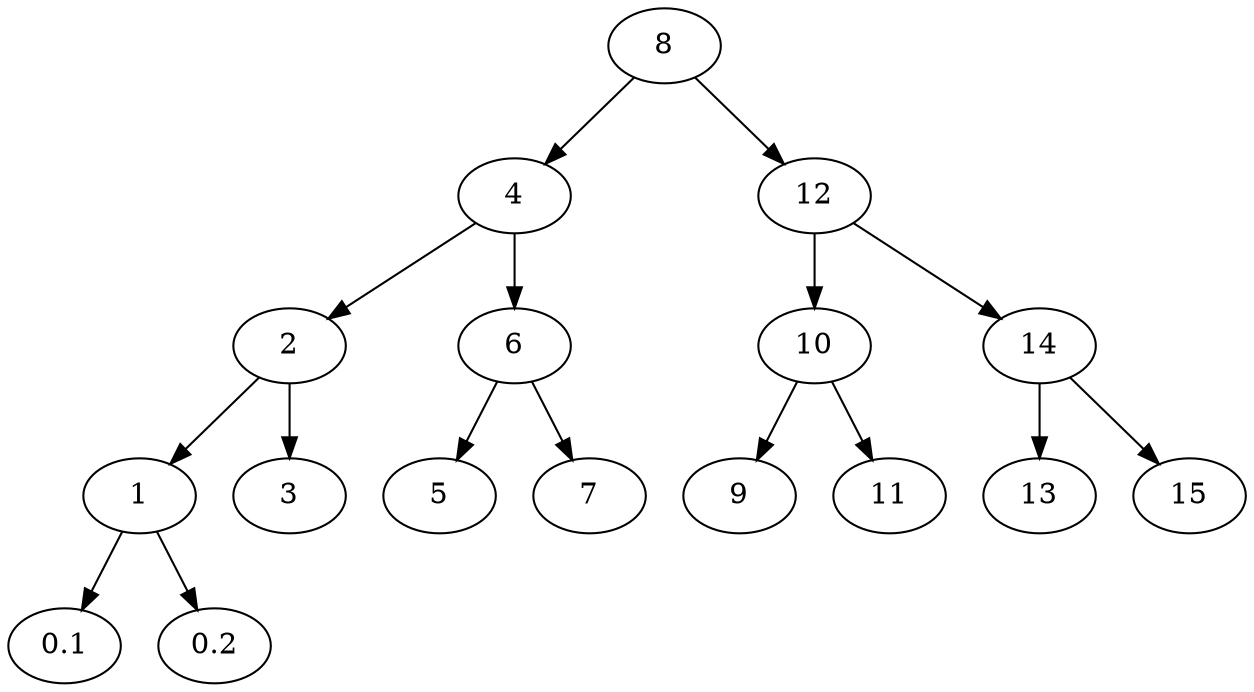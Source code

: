 digraph mygraph {
   8 -> 4
   8 -> 12
   4 -> 2
   4 -> 6
   12 -> 10
   12 ->14
   2 -> 1
   2 -> 3
   6 -> 5
   6 -> 7
   10 -> 9
   10 -> 11
   14 -> 13
   14 -> 15
   1 -> 0.1
   1 -> 0.2
}